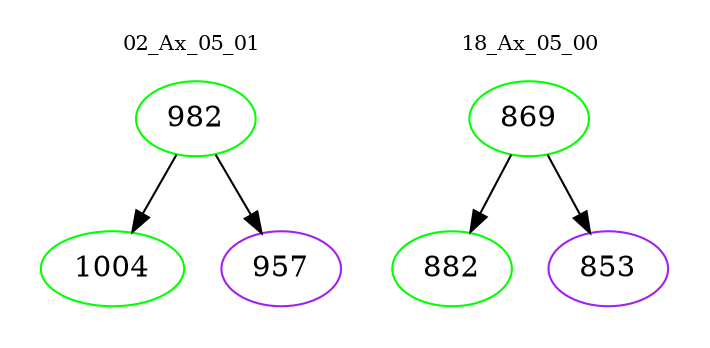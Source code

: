 digraph{
subgraph cluster_0 {
color = white
label = "02_Ax_05_01";
fontsize=10;
T0_982 [label="982", color="green"]
T0_982 -> T0_1004 [color="black"]
T0_1004 [label="1004", color="green"]
T0_982 -> T0_957 [color="black"]
T0_957 [label="957", color="purple"]
}
subgraph cluster_1 {
color = white
label = "18_Ax_05_00";
fontsize=10;
T1_869 [label="869", color="green"]
T1_869 -> T1_882 [color="black"]
T1_882 [label="882", color="green"]
T1_869 -> T1_853 [color="black"]
T1_853 [label="853", color="purple"]
}
}
